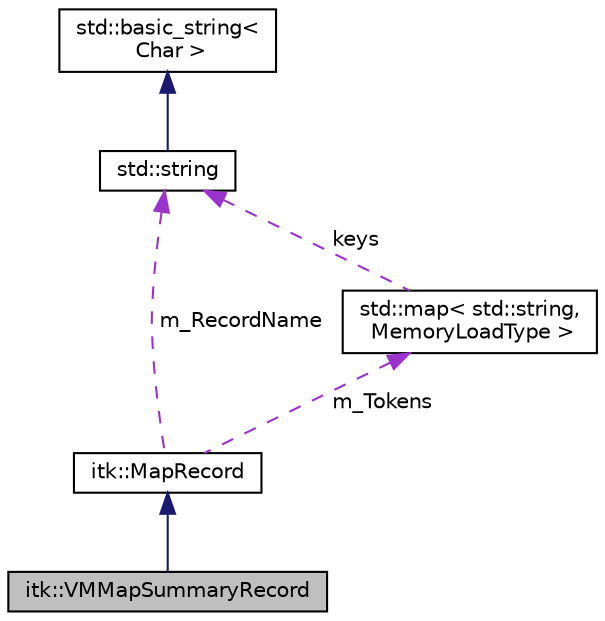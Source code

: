 digraph "itk::VMMapSummaryRecord"
{
 // LATEX_PDF_SIZE
  edge [fontname="Helvetica",fontsize="10",labelfontname="Helvetica",labelfontsize="10"];
  node [fontname="Helvetica",fontsize="10",shape=record];
  Node1 [label="itk::VMMapSummaryRecord",height=0.2,width=0.4,color="black", fillcolor="grey75", style="filled", fontcolor="black",tooltip="Contains an entry in a smaps file."];
  Node2 -> Node1 [dir="back",color="midnightblue",fontsize="10",style="solid",fontname="Helvetica"];
  Node2 [label="itk::MapRecord",height=0.2,width=0.4,color="black", fillcolor="white", style="filled",URL="$classitk_1_1MapRecord.html",tooltip="MapRecord class."];
  Node3 -> Node2 [dir="back",color="darkorchid3",fontsize="10",style="dashed",label=" m_RecordName" ,fontname="Helvetica"];
  Node3 [label="std::string",height=0.2,width=0.4,color="black", fillcolor="white", style="filled",tooltip=" "];
  Node4 -> Node3 [dir="back",color="midnightblue",fontsize="10",style="solid",fontname="Helvetica"];
  Node4 [label="std::basic_string\<\l Char \>",height=0.2,width=0.4,color="black", fillcolor="white", style="filled",tooltip=" "];
  Node5 -> Node2 [dir="back",color="darkorchid3",fontsize="10",style="dashed",label=" m_Tokens" ,fontname="Helvetica"];
  Node5 [label="std::map\< std::string,\l MemoryLoadType \>",height=0.2,width=0.4,color="black", fillcolor="white", style="filled",tooltip=" "];
  Node3 -> Node5 [dir="back",color="darkorchid3",fontsize="10",style="dashed",label=" keys" ,fontname="Helvetica"];
}
